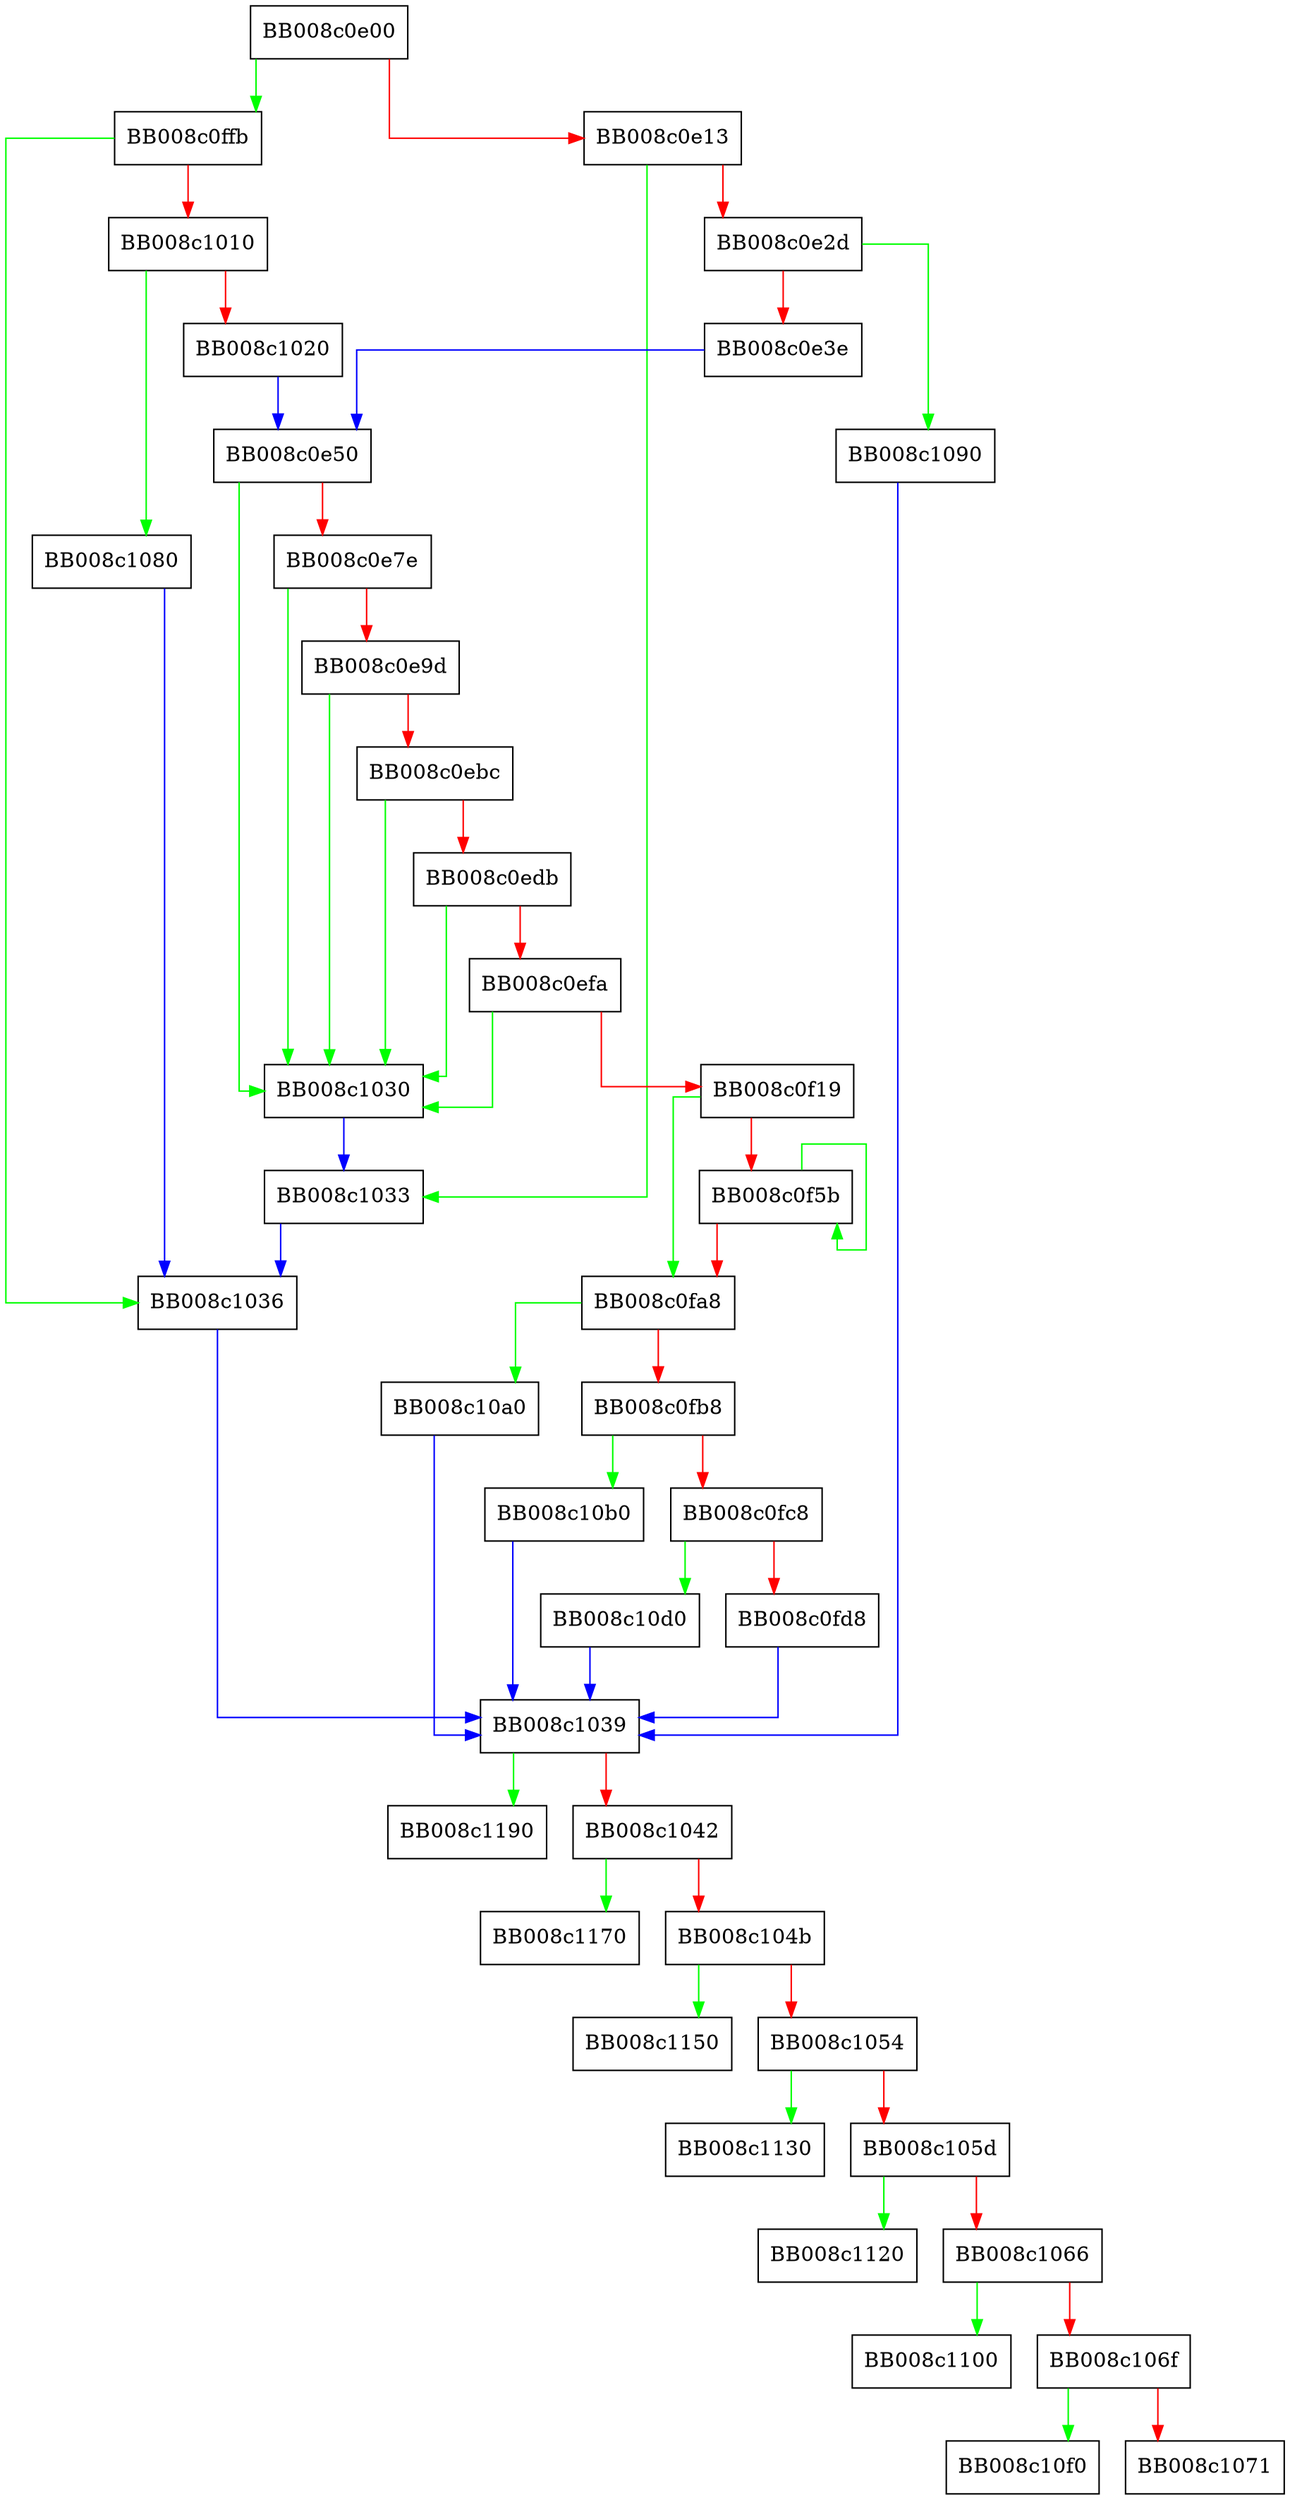 digraph __stpcpy_avx2 {
  node [shape="box"];
  graph [splines=ortho];
  BB008c0e00 -> BB008c0ffb [color="green"];
  BB008c0e00 -> BB008c0e13 [color="red"];
  BB008c0e13 -> BB008c1033 [color="green"];
  BB008c0e13 -> BB008c0e2d [color="red"];
  BB008c0e2d -> BB008c1090 [color="green"];
  BB008c0e2d -> BB008c0e3e [color="red"];
  BB008c0e3e -> BB008c0e50 [color="blue"];
  BB008c0e50 -> BB008c1030 [color="green"];
  BB008c0e50 -> BB008c0e7e [color="red"];
  BB008c0e7e -> BB008c1030 [color="green"];
  BB008c0e7e -> BB008c0e9d [color="red"];
  BB008c0e9d -> BB008c1030 [color="green"];
  BB008c0e9d -> BB008c0ebc [color="red"];
  BB008c0ebc -> BB008c1030 [color="green"];
  BB008c0ebc -> BB008c0edb [color="red"];
  BB008c0edb -> BB008c1030 [color="green"];
  BB008c0edb -> BB008c0efa [color="red"];
  BB008c0efa -> BB008c1030 [color="green"];
  BB008c0efa -> BB008c0f19 [color="red"];
  BB008c0f19 -> BB008c0fa8 [color="green"];
  BB008c0f19 -> BB008c0f5b [color="red"];
  BB008c0f5b -> BB008c0f5b [color="green"];
  BB008c0f5b -> BB008c0fa8 [color="red"];
  BB008c0fa8 -> BB008c10a0 [color="green"];
  BB008c0fa8 -> BB008c0fb8 [color="red"];
  BB008c0fb8 -> BB008c10b0 [color="green"];
  BB008c0fb8 -> BB008c0fc8 [color="red"];
  BB008c0fc8 -> BB008c10d0 [color="green"];
  BB008c0fc8 -> BB008c0fd8 [color="red"];
  BB008c0fd8 -> BB008c1039 [color="blue"];
  BB008c0ffb -> BB008c1036 [color="green"];
  BB008c0ffb -> BB008c1010 [color="red"];
  BB008c1010 -> BB008c1080 [color="green"];
  BB008c1010 -> BB008c1020 [color="red"];
  BB008c1020 -> BB008c0e50 [color="blue"];
  BB008c1030 -> BB008c1033 [color="blue"];
  BB008c1033 -> BB008c1036 [color="blue"];
  BB008c1036 -> BB008c1039 [color="blue"];
  BB008c1039 -> BB008c1190 [color="green"];
  BB008c1039 -> BB008c1042 [color="red"];
  BB008c1042 -> BB008c1170 [color="green"];
  BB008c1042 -> BB008c104b [color="red"];
  BB008c104b -> BB008c1150 [color="green"];
  BB008c104b -> BB008c1054 [color="red"];
  BB008c1054 -> BB008c1130 [color="green"];
  BB008c1054 -> BB008c105d [color="red"];
  BB008c105d -> BB008c1120 [color="green"];
  BB008c105d -> BB008c1066 [color="red"];
  BB008c1066 -> BB008c1100 [color="green"];
  BB008c1066 -> BB008c106f [color="red"];
  BB008c106f -> BB008c10f0 [color="green"];
  BB008c106f -> BB008c1071 [color="red"];
  BB008c1080 -> BB008c1036 [color="blue"];
  BB008c1090 -> BB008c1039 [color="blue"];
  BB008c10a0 -> BB008c1039 [color="blue"];
  BB008c10b0 -> BB008c1039 [color="blue"];
  BB008c10d0 -> BB008c1039 [color="blue"];
}